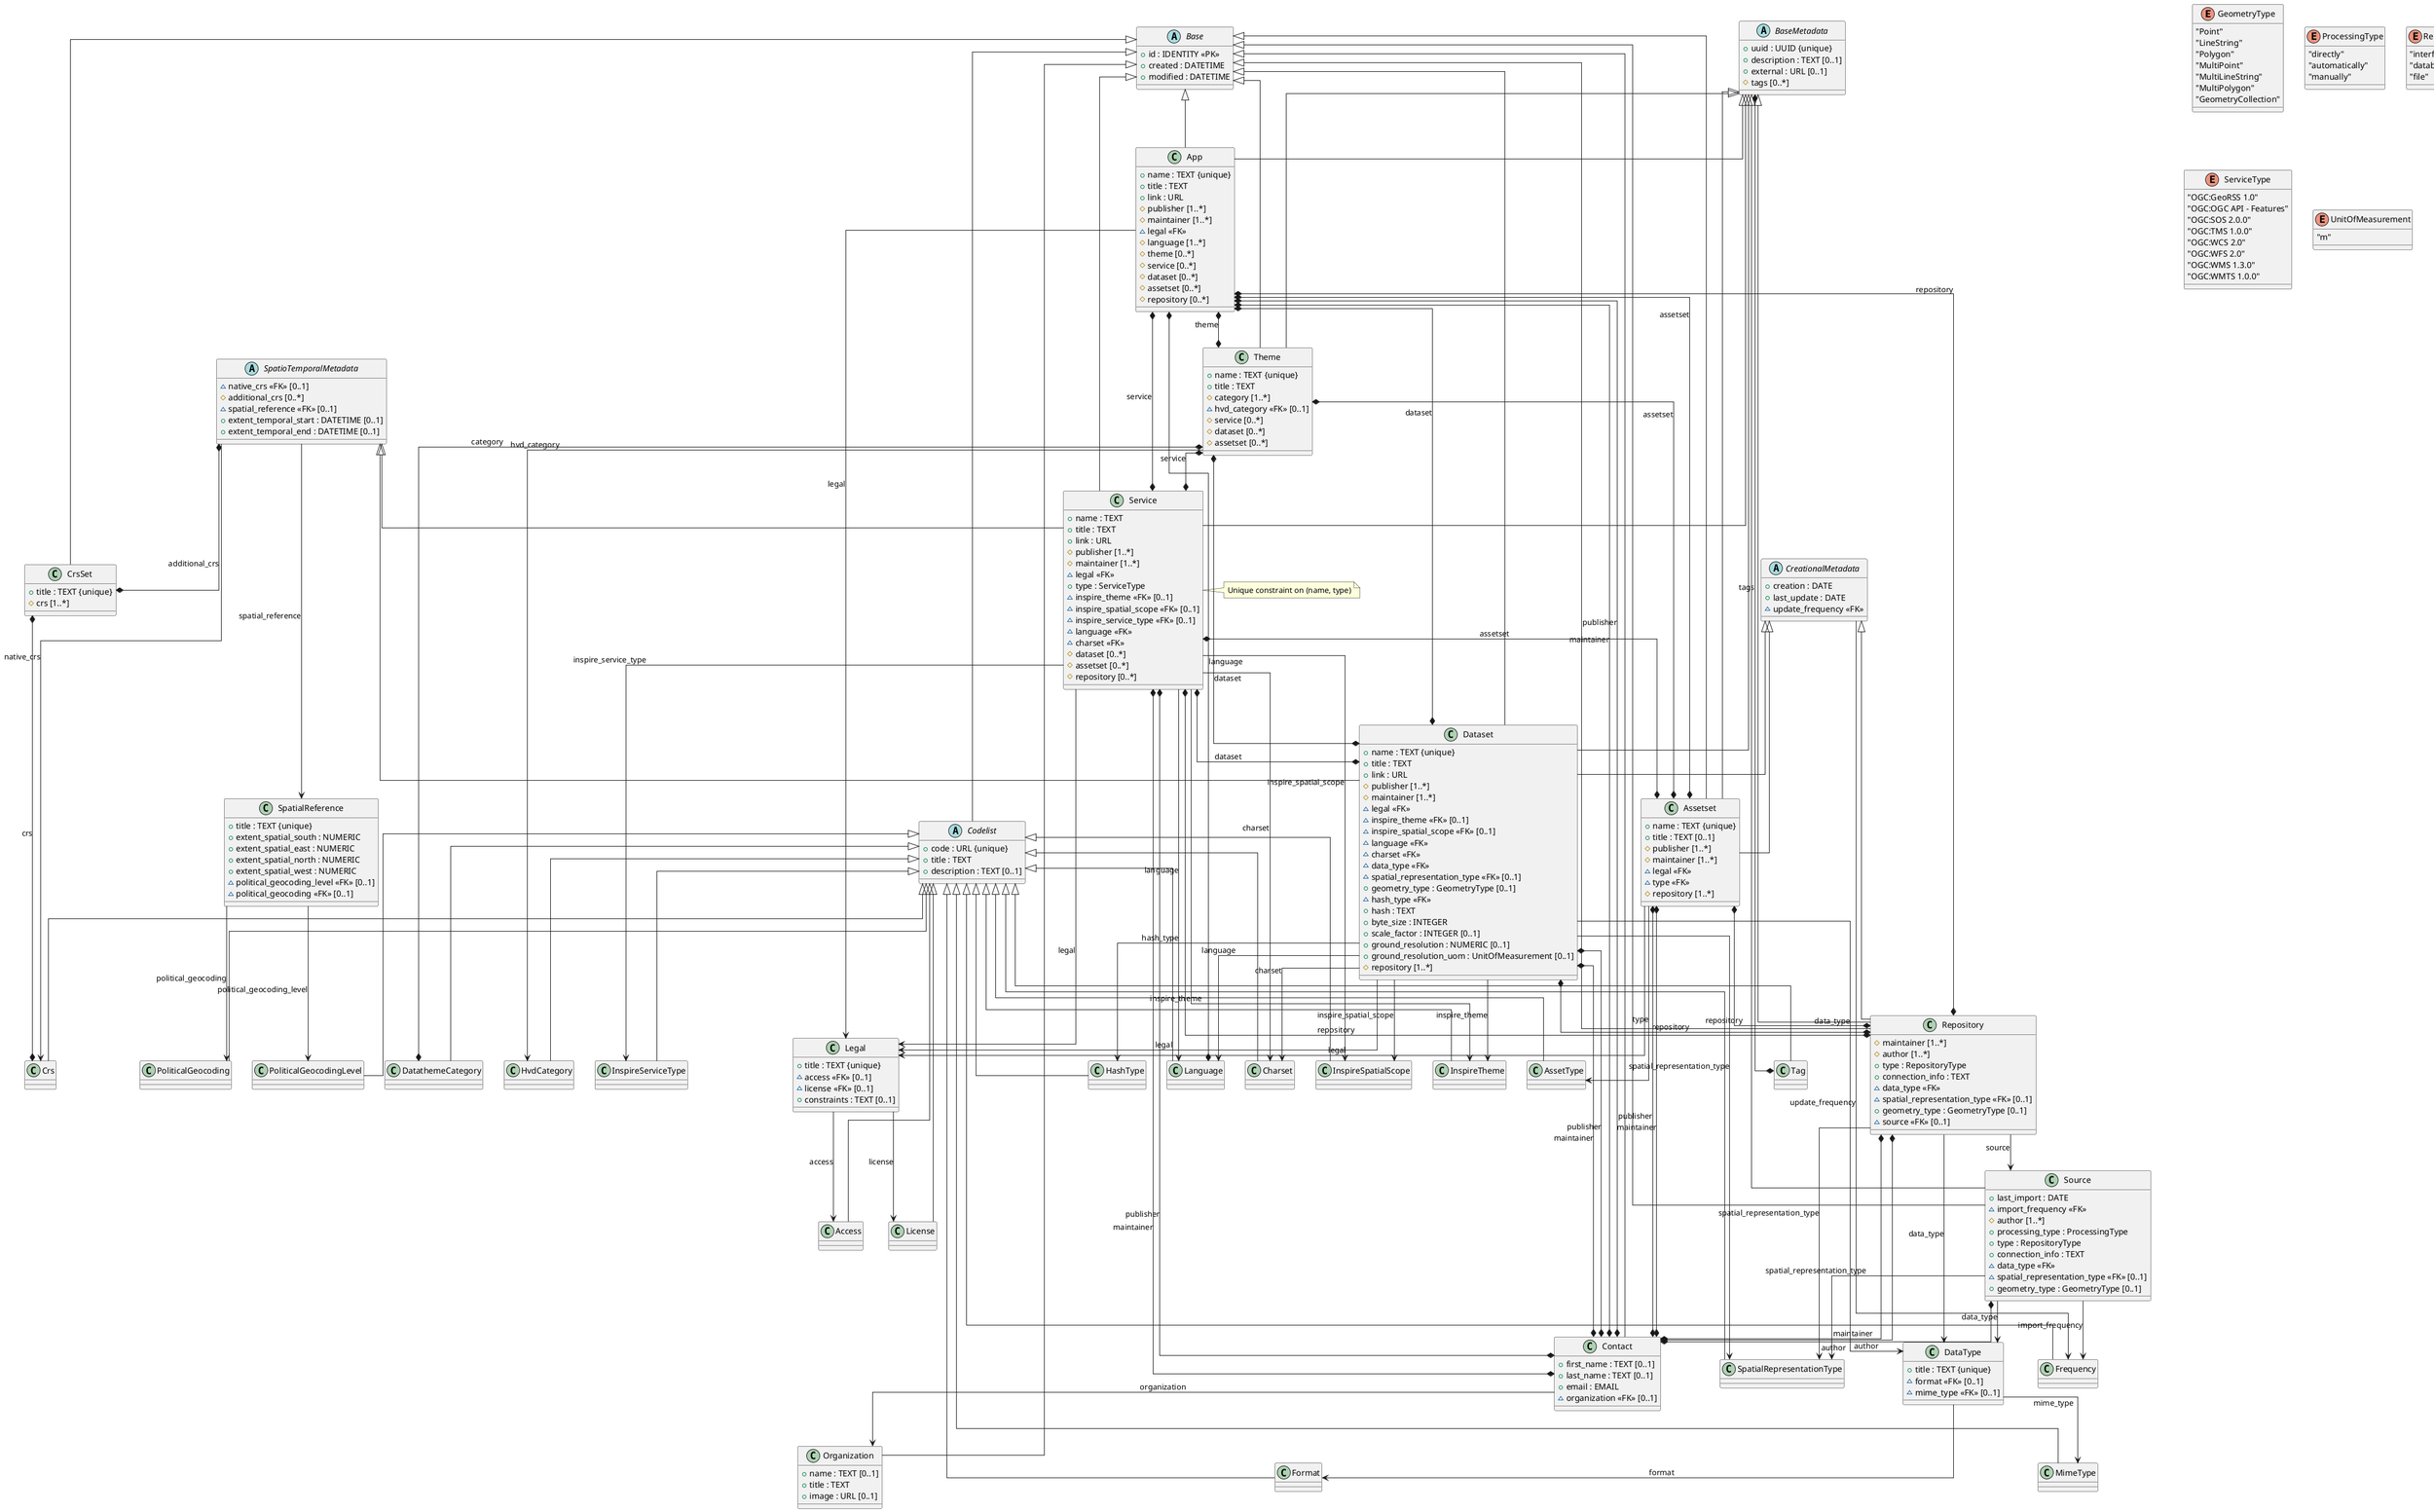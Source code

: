 @startuml
skinparam linetype ortho

enum GeometryType {
  "Point"
  "LineString"
  "Polygon"
  "MultiPoint"
  "MultiLineString"
  "MultiPolygon"
  "GeometryCollection"
}

enum ProcessingType {
  "directly"
  "automatically"
  "manually"
}

enum RepositoryType {
  "interface"
  "database"
  "file"
}

enum ServiceType {
  "OGC:GeoRSS 1.0"
  "OGC:OGC API - Features"
  "OGC:SOS 2.0.0"
  "OGC:TMS 1.0.0"
  "OGC:WCS 2.0"
  "OGC:WFS 2.0"
  "OGC:WMS 1.3.0"
  "OGC:WMTS 1.0.0"
}

enum UnitOfMeasurement {
  "m"
}

abstract class Base {
  +id : IDENTITY <<PK>>
  +created : DATETIME
  +modified : DATETIME
}

abstract class Codelist {
  +code : URL {unique}
  +title : TEXT
  +description : TEXT [0..1]
}

class Access {
}

class AssetType {
}

class Charset {
}

class Crs {
}

class CrsSet {
  +title : TEXT {unique}
  #crs [1..*]
}

class DatathemeCategory {
}

class Format {
}

class Frequency {
}

class HashType {
}

class HvdCategory {
}

class InspireServiceType {
}

class InspireSpatialScope {
}

class InspireTheme {
}

class Language {
}

class License {
}

class MimeType {
}

class PoliticalGeocoding {
}

class PoliticalGeocodingLevel {
}

class SpatialRepresentationType {
}

class Tag {
}

class DataType {
  +title : TEXT {unique}
  ~format <<FK>> [0..1]
  ~mime_type <<FK>> [0..1]
}

class Legal {
  +title : TEXT {unique}
  ~access <<FK>> [0..1]
  ~license <<FK>> [0..1]
  +constraints : TEXT [0..1]
}

class SpatialReference {
  +title : TEXT {unique}
  +extent_spatial_south : NUMERIC
  +extent_spatial_east : NUMERIC
  +extent_spatial_north : NUMERIC
  +extent_spatial_west : NUMERIC
  ~political_geocoding_level <<FK>> [0..1]
  ~political_geocoding <<FK>> [0..1]
}

abstract class BaseMetadata {
  +uuid : UUID {unique}
  +description : TEXT [0..1]
  +external : URL [0..1]
  #tags [0..*]
}

abstract class CreationalMetadata {
  +creation : DATE
  +last_update : DATE
  ~update_frequency <<FK>>
}

abstract class SpatioTemporalMetadata {
  ~native_crs <<FK>> [0..1]
  #additional_crs [0..*]
  ~spatial_reference <<FK>> [0..1]
  +extent_temporal_start : DATETIME [0..1]
  +extent_temporal_end : DATETIME [0..1]
}

class Organization {
  +name : TEXT [0..1]
  +title : TEXT
  +image : URL [0..1]
}

class Contact {
  +first_name : TEXT [0..1]
  +last_name : TEXT [0..1]
  +email : EMAIL
  ~organization <<FK>> [0..1]
}

class App {
  +name : TEXT {unique}
  +title : TEXT
  +link : URL
  #publisher [1..*]
  #maintainer [1..*]
  ~legal <<FK>>
  #language [1..*]
  #theme [0..*]
  #service [0..*]
  #dataset [0..*]
  #assetset [0..*]
  #repository [0..*]
}

class Theme {
  +name : TEXT {unique}
  +title : TEXT
  #category [1..*]
  ~hvd_category <<FK>> [0..1]
  #service [0..*]
  #dataset [0..*]
  #assetset [0..*]
}

class Service {
  +name : TEXT
  +title : TEXT
  +link : URL
  #publisher [1..*]
  #maintainer [1..*]
  ~legal <<FK>>
  +type : ServiceType
  ~inspire_theme <<FK>> [0..1]
  ~inspire_spatial_scope <<FK>> [0..1]
  ~inspire_service_type <<FK>> [0..1]
  ~language <<FK>>
  ~charset <<FK>>
  #dataset [0..*]
  #assetset [0..*]
  #repository [0..*]
}

note right of Service
  Unique constraint on (name, type)
end note

class Dataset {
  +name : TEXT {unique}
  +title : TEXT
  +link : URL
  #publisher [1..*]
  #maintainer [1..*]
  ~legal <<FK>>
  ~inspire_theme <<FK>> [0..1]
  ~inspire_spatial_scope <<FK>> [0..1]
  ~language <<FK>>
  ~charset <<FK>>
  ~data_type <<FK>>
  ~spatial_representation_type <<FK>> [0..1]
  +geometry_type : GeometryType [0..1]
  ~hash_type <<FK>>
  +hash : TEXT
  +byte_size : INTEGER
  +scale_factor : INTEGER [0..1]
  +ground_resolution : NUMERIC [0..1]
  +ground_resolution_uom : UnitOfMeasurement [0..1]
  #repository [1..*]
}

class Assetset {
  +name : TEXT {unique}
  +title : TEXT [0..1]
  #publisher [1..*]
  #maintainer [1..*]
  ~legal <<FK>>
  ~type <<FK>>
  #repository [1..*]
}

class Repository {
  #maintainer [1..*]
  #author [1..*]
  +type : RepositoryType
  +connection_info : TEXT
  ~data_type <<FK>>
  ~spatial_representation_type <<FK>> [0..1]
  +geometry_type : GeometryType [0..1]
  ~source <<FK>> [0..1]
}

class Source {
  +last_import : DATE
  ~import_frequency <<FK>>
  #author [1..*]
  +processing_type : ProcessingType
  +type : RepositoryType
  +connection_info : TEXT
  ~data_type <<FK>>
  ~spatial_representation_type <<FK>> [0..1]
  +geometry_type : GeometryType [0..1]
}

Base <|-- Codelist
Codelist <|-- Access
Codelist <|-- AssetType
Codelist <|-- Charset
Codelist <|-- Crs
Base <|-- CrsSet
CrsSet *--* Crs : crs
Codelist <|-- DatathemeCategory
Codelist <|-- Format
Codelist <|-- Frequency
Codelist <|-- HashType
Codelist <|-- HvdCategory
Codelist <|-- InspireServiceType
Codelist <|-- InspireSpatialScope
Codelist <|-- InspireTheme
Codelist <|-- Language
Codelist <|-- License
Codelist <|-- MimeType
Codelist <|-- PoliticalGeocoding
Codelist <|-- PoliticalGeocodingLevel
Codelist <|-- SpatialRepresentationType
Codelist <|-- Tag
DataType --> Format : format
DataType --> MimeType : mime_type
Legal --> Access : access
Legal --> License : license
SpatialReference --> PoliticalGeocodingLevel : political_geocoding_level
SpatialReference --> PoliticalGeocoding : political_geocoding
BaseMetadata *--* Tag : tags
CreationalMetadata --> Frequency : update_frequency
SpatioTemporalMetadata --> Crs : native_crs
SpatioTemporalMetadata *--* CrsSet : additional_crs
SpatioTemporalMetadata --> SpatialReference : spatial_reference
Base <|-- Organization
Base <|-- Contact
Contact --> Organization : organization
Base <|-- App
BaseMetadata <|-- App
App *--* Contact : publisher
App *--* Contact : maintainer
App --> Legal : legal
App *--* Language : language
App *--* Theme : theme
App *--* Service : service
App *--* Dataset : dataset
App *--* Assetset : assetset
App *--* Repository : repository
Base <|-- Theme
BaseMetadata <|-- Theme
Theme *--* DatathemeCategory : category
Theme --> HvdCategory : hvd_category
Theme *--* Service : service
Theme *--* Dataset : dataset
Theme *--* Assetset : assetset
Base <|-- Service
BaseMetadata <|-- Service
SpatioTemporalMetadata <|-- Service
Service *--* Contact : publisher
Service *--* Contact : maintainer
Service --> Legal : legal
Service --> InspireTheme : inspire_theme
Service --> InspireSpatialScope : inspire_spatial_scope
Service --> InspireServiceType : inspire_service_type
Service --> Language : language
Service --> Charset : charset
Service *--* Dataset : dataset
Service *--* Assetset : assetset
Service *--* Repository : repository
Base <|-- Dataset
BaseMetadata <|-- Dataset
CreationalMetadata <|-- Dataset
SpatioTemporalMetadata <|-- Dataset
Dataset *--* Contact : publisher
Dataset *--* Contact : maintainer
Dataset --> Legal : legal
Dataset --> InspireTheme : inspire_theme
Dataset --> InspireSpatialScope : inspire_spatial_scope
Dataset --> Language : language
Dataset --> Charset : charset
Dataset --> DataType : data_type
Dataset --> SpatialRepresentationType : spatial_representation_type
Dataset --> HashType : hash_type
Dataset *--* Repository : repository
Base <|-- Assetset
BaseMetadata <|-- Assetset
CreationalMetadata <|-- Assetset
Assetset *--* Contact : publisher
Assetset *--* Contact : maintainer
Assetset --> Legal : legal
Assetset --> AssetType : type
Assetset *--* Repository : repository
Base <|-- Repository
BaseMetadata <|-- Repository
CreationalMetadata <|-- Repository
Repository *--* Contact : maintainer
Repository *--* Contact : author
Repository --> DataType : data_type
Repository --> SpatialRepresentationType : spatial_representation_type
Repository --> Source : source
Base <|-- Source
BaseMetadata <|-- Source
Source --> Frequency : import_frequency
Source *--* Contact : author
Source --> DataType : data_type
Source --> SpatialRepresentationType : spatial_representation_type

@enduml
